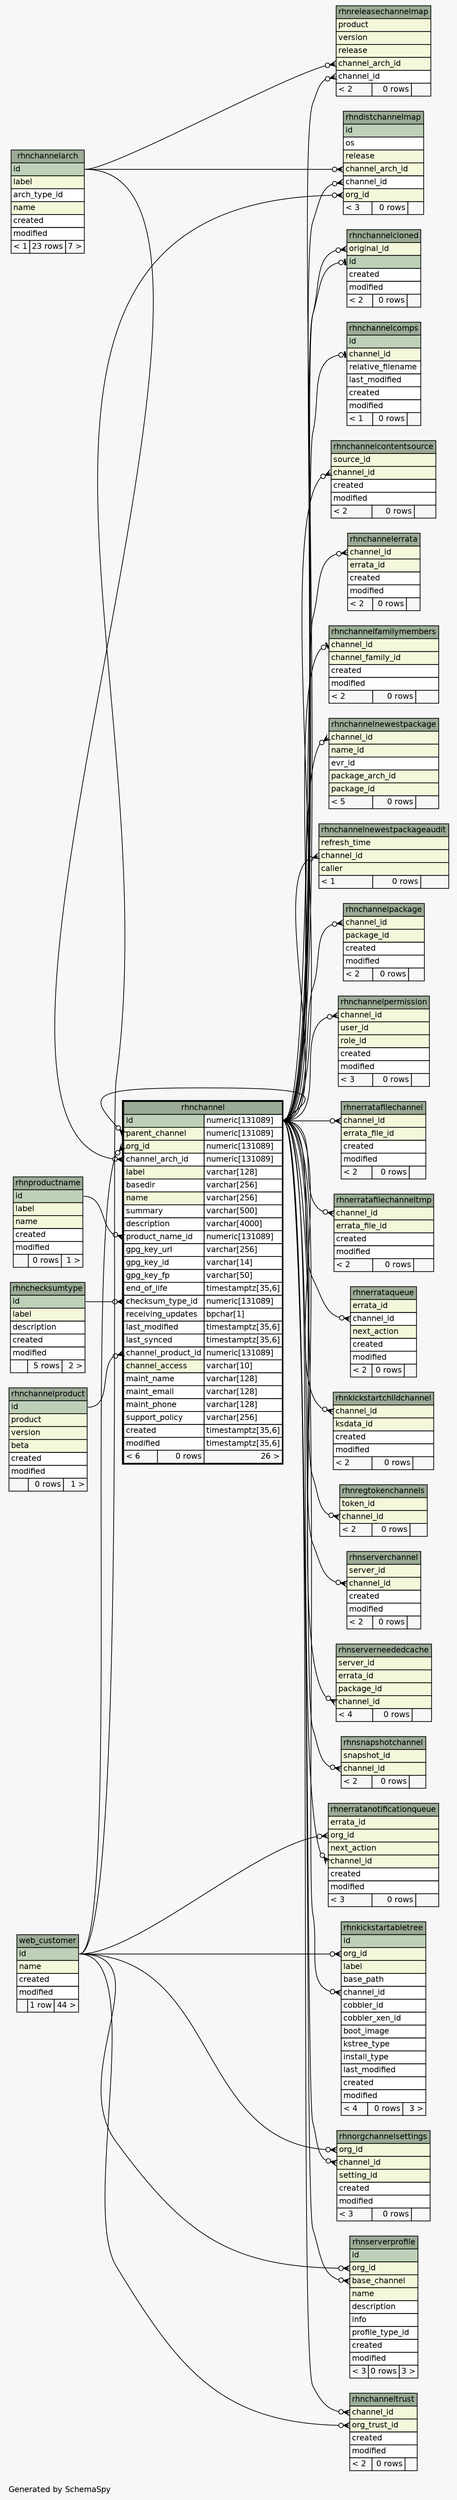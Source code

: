 // dot 2.26.0 on Linux 2.6.32-696.6.3.el6.x86_64
// SchemaSpy rev 590
digraph "oneDegreeRelationshipsDiagram" {
  graph [
    rankdir="RL"
    bgcolor="#f7f7f7"
    label="\nGenerated by SchemaSpy"
    labeljust="l"
    nodesep="0.18"
    ranksep="0.46"
    fontname="Helvetica"
    fontsize="11"
  ];
  node [
    fontname="Helvetica"
    fontsize="11"
    shape="plaintext"
  ];
  edge [
    arrowsize="0.8"
  ];
  "rhnchannel":"channel_arch_id":w -> "rhnchannelarch":"id":e [arrowhead=none dir=back arrowtail=crowodot];
  "rhnchannel":"channel_product_id":w -> "rhnchannelproduct":"id":e [arrowhead=none dir=back arrowtail=crowodot];
  "rhnchannel":"checksum_type_id":w -> "rhnchecksumtype":"id":e [arrowhead=none dir=back arrowtail=crowodot];
  "rhnchannel":"org_id":w -> "web_customer":"id":e [arrowhead=none dir=back arrowtail=crowodot];
  "rhnchannel":"parent_channel":w -> "rhnchannel":"id.type":e [arrowhead=none dir=back arrowtail=crowodot];
  "rhnchannel":"product_name_id":w -> "rhnproductname":"id":e [arrowhead=none dir=back arrowtail=crowodot];
  "rhnchannelcloned":"id":w -> "rhnchannel":"id.type":e [arrowhead=none dir=back arrowtail=teeodot];
  "rhnchannelcloned":"original_id":w -> "rhnchannel":"id.type":e [arrowhead=none dir=back arrowtail=crowodot];
  "rhnchannelcomps":"channel_id":w -> "rhnchannel":"id.type":e [arrowhead=none dir=back arrowtail=teeodot];
  "rhnchannelcontentsource":"channel_id":w -> "rhnchannel":"id.type":e [arrowhead=none dir=back arrowtail=crowodot];
  "rhnchannelerrata":"channel_id":w -> "rhnchannel":"id.type":e [arrowhead=none dir=back arrowtail=crowodot];
  "rhnchannelfamilymembers":"channel_id":w -> "rhnchannel":"id.type":e [arrowhead=none dir=back arrowtail=teeodot];
  "rhnchannelnewestpackage":"channel_id":w -> "rhnchannel":"id.type":e [arrowhead=none dir=back arrowtail=crowodot];
  "rhnchannelnewestpackageaudit":"channel_id":w -> "rhnchannel":"id.type":e [arrowhead=none dir=back arrowtail=crowodot];
  "rhnchannelpackage":"channel_id":w -> "rhnchannel":"id.type":e [arrowhead=none dir=back arrowtail=crowodot];
  "rhnchannelpermission":"channel_id":w -> "rhnchannel":"id.type":e [arrowhead=none dir=back arrowtail=crowodot];
  "rhnchanneltrust":"channel_id":w -> "rhnchannel":"id.type":e [arrowhead=none dir=back arrowtail=crowodot];
  "rhnchanneltrust":"org_trust_id":w -> "web_customer":"id":e [arrowhead=none dir=back arrowtail=crowodot];
  "rhndistchannelmap":"channel_arch_id":w -> "rhnchannelarch":"id":e [arrowhead=none dir=back arrowtail=crowodot];
  "rhndistchannelmap":"channel_id":w -> "rhnchannel":"id.type":e [arrowhead=none dir=back arrowtail=crowodot];
  "rhndistchannelmap":"org_id":w -> "web_customer":"id":e [arrowhead=none dir=back arrowtail=crowodot];
  "rhnerratafilechannel":"channel_id":w -> "rhnchannel":"id.type":e [arrowhead=none dir=back arrowtail=crowodot];
  "rhnerratafilechanneltmp":"channel_id":w -> "rhnchannel":"id.type":e [arrowhead=none dir=back arrowtail=crowodot];
  "rhnerratanotificationqueue":"channel_id":w -> "rhnchannel":"id.type":e [arrowhead=none dir=back arrowtail=crowodot];
  "rhnerratanotificationqueue":"org_id":w -> "web_customer":"id":e [arrowhead=none dir=back arrowtail=crowodot];
  "rhnerrataqueue":"channel_id":w -> "rhnchannel":"id.type":e [arrowhead=none dir=back arrowtail=crowodot];
  "rhnkickstartabletree":"channel_id":w -> "rhnchannel":"id.type":e [arrowhead=none dir=back arrowtail=crowodot];
  "rhnkickstartabletree":"org_id":w -> "web_customer":"id":e [arrowhead=none dir=back arrowtail=crowodot];
  "rhnkickstartchildchannel":"channel_id":w -> "rhnchannel":"id.type":e [arrowhead=none dir=back arrowtail=crowodot];
  "rhnorgchannelsettings":"channel_id":w -> "rhnchannel":"id.type":e [arrowhead=none dir=back arrowtail=crowodot];
  "rhnorgchannelsettings":"org_id":w -> "web_customer":"id":e [arrowhead=none dir=back arrowtail=crowodot];
  "rhnregtokenchannels":"channel_id":w -> "rhnchannel":"id.type":e [arrowhead=none dir=back arrowtail=crowodot];
  "rhnreleasechannelmap":"channel_arch_id":w -> "rhnchannelarch":"id":e [arrowhead=none dir=back arrowtail=crowodot];
  "rhnreleasechannelmap":"channel_id":w -> "rhnchannel":"id.type":e [arrowhead=none dir=back arrowtail=crowodot];
  "rhnserverchannel":"channel_id":w -> "rhnchannel":"id.type":e [arrowhead=none dir=back arrowtail=crowodot];
  "rhnserverneededcache":"channel_id":w -> "rhnchannel":"id.type":e [arrowhead=none dir=back arrowtail=crowodot];
  "rhnserverprofile":"base_channel":w -> "rhnchannel":"id.type":e [arrowhead=none dir=back arrowtail=crowodot];
  "rhnserverprofile":"org_id":w -> "web_customer":"id":e [arrowhead=none dir=back arrowtail=crowodot];
  "rhnsnapshotchannel":"channel_id":w -> "rhnchannel":"id.type":e [arrowhead=none dir=back arrowtail=crowodot];
  "rhnchannel" [
    label=<
    <TABLE BORDER="2" CELLBORDER="1" CELLSPACING="0" BGCOLOR="#ffffff">
      <TR><TD COLSPAN="3" BGCOLOR="#9bab96" ALIGN="CENTER">rhnchannel</TD></TR>
      <TR><TD PORT="id" COLSPAN="2" BGCOLOR="#bed1b8" ALIGN="LEFT">id</TD><TD PORT="id.type" ALIGN="LEFT">numeric[131089]</TD></TR>
      <TR><TD PORT="parent_channel" COLSPAN="2" BGCOLOR="#f4f7da" ALIGN="LEFT">parent_channel</TD><TD PORT="parent_channel.type" ALIGN="LEFT">numeric[131089]</TD></TR>
      <TR><TD PORT="org_id" COLSPAN="2" BGCOLOR="#f4f7da" ALIGN="LEFT">org_id</TD><TD PORT="org_id.type" ALIGN="LEFT">numeric[131089]</TD></TR>
      <TR><TD PORT="channel_arch_id" COLSPAN="2" ALIGN="LEFT">channel_arch_id</TD><TD PORT="channel_arch_id.type" ALIGN="LEFT">numeric[131089]</TD></TR>
      <TR><TD PORT="label" COLSPAN="2" BGCOLOR="#f4f7da" ALIGN="LEFT">label</TD><TD PORT="label.type" ALIGN="LEFT">varchar[128]</TD></TR>
      <TR><TD PORT="basedir" COLSPAN="2" ALIGN="LEFT">basedir</TD><TD PORT="basedir.type" ALIGN="LEFT">varchar[256]</TD></TR>
      <TR><TD PORT="name" COLSPAN="2" BGCOLOR="#f4f7da" ALIGN="LEFT">name</TD><TD PORT="name.type" ALIGN="LEFT">varchar[256]</TD></TR>
      <TR><TD PORT="summary" COLSPAN="2" ALIGN="LEFT">summary</TD><TD PORT="summary.type" ALIGN="LEFT">varchar[500]</TD></TR>
      <TR><TD PORT="description" COLSPAN="2" ALIGN="LEFT">description</TD><TD PORT="description.type" ALIGN="LEFT">varchar[4000]</TD></TR>
      <TR><TD PORT="product_name_id" COLSPAN="2" ALIGN="LEFT">product_name_id</TD><TD PORT="product_name_id.type" ALIGN="LEFT">numeric[131089]</TD></TR>
      <TR><TD PORT="gpg_key_url" COLSPAN="2" ALIGN="LEFT">gpg_key_url</TD><TD PORT="gpg_key_url.type" ALIGN="LEFT">varchar[256]</TD></TR>
      <TR><TD PORT="gpg_key_id" COLSPAN="2" ALIGN="LEFT">gpg_key_id</TD><TD PORT="gpg_key_id.type" ALIGN="LEFT">varchar[14]</TD></TR>
      <TR><TD PORT="gpg_key_fp" COLSPAN="2" ALIGN="LEFT">gpg_key_fp</TD><TD PORT="gpg_key_fp.type" ALIGN="LEFT">varchar[50]</TD></TR>
      <TR><TD PORT="end_of_life" COLSPAN="2" ALIGN="LEFT">end_of_life</TD><TD PORT="end_of_life.type" ALIGN="LEFT">timestamptz[35,6]</TD></TR>
      <TR><TD PORT="checksum_type_id" COLSPAN="2" ALIGN="LEFT">checksum_type_id</TD><TD PORT="checksum_type_id.type" ALIGN="LEFT">numeric[131089]</TD></TR>
      <TR><TD PORT="receiving_updates" COLSPAN="2" ALIGN="LEFT">receiving_updates</TD><TD PORT="receiving_updates.type" ALIGN="LEFT">bpchar[1]</TD></TR>
      <TR><TD PORT="last_modified" COLSPAN="2" ALIGN="LEFT">last_modified</TD><TD PORT="last_modified.type" ALIGN="LEFT">timestamptz[35,6]</TD></TR>
      <TR><TD PORT="last_synced" COLSPAN="2" ALIGN="LEFT">last_synced</TD><TD PORT="last_synced.type" ALIGN="LEFT">timestamptz[35,6]</TD></TR>
      <TR><TD PORT="channel_product_id" COLSPAN="2" ALIGN="LEFT">channel_product_id</TD><TD PORT="channel_product_id.type" ALIGN="LEFT">numeric[131089]</TD></TR>
      <TR><TD PORT="channel_access" COLSPAN="2" BGCOLOR="#f4f7da" ALIGN="LEFT">channel_access</TD><TD PORT="channel_access.type" ALIGN="LEFT">varchar[10]</TD></TR>
      <TR><TD PORT="maint_name" COLSPAN="2" ALIGN="LEFT">maint_name</TD><TD PORT="maint_name.type" ALIGN="LEFT">varchar[128]</TD></TR>
      <TR><TD PORT="maint_email" COLSPAN="2" ALIGN="LEFT">maint_email</TD><TD PORT="maint_email.type" ALIGN="LEFT">varchar[128]</TD></TR>
      <TR><TD PORT="maint_phone" COLSPAN="2" ALIGN="LEFT">maint_phone</TD><TD PORT="maint_phone.type" ALIGN="LEFT">varchar[128]</TD></TR>
      <TR><TD PORT="support_policy" COLSPAN="2" ALIGN="LEFT">support_policy</TD><TD PORT="support_policy.type" ALIGN="LEFT">varchar[256]</TD></TR>
      <TR><TD PORT="created" COLSPAN="2" ALIGN="LEFT">created</TD><TD PORT="created.type" ALIGN="LEFT">timestamptz[35,6]</TD></TR>
      <TR><TD PORT="modified" COLSPAN="2" ALIGN="LEFT">modified</TD><TD PORT="modified.type" ALIGN="LEFT">timestamptz[35,6]</TD></TR>
      <TR><TD ALIGN="LEFT" BGCOLOR="#f7f7f7">&lt; 6</TD><TD ALIGN="RIGHT" BGCOLOR="#f7f7f7">0 rows</TD><TD ALIGN="RIGHT" BGCOLOR="#f7f7f7">26 &gt;</TD></TR>
    </TABLE>>
    URL="rhnchannel.html"
    tooltip="rhnchannel"
  ];
  "rhnchannelarch" [
    label=<
    <TABLE BORDER="0" CELLBORDER="1" CELLSPACING="0" BGCOLOR="#ffffff">
      <TR><TD COLSPAN="3" BGCOLOR="#9bab96" ALIGN="CENTER">rhnchannelarch</TD></TR>
      <TR><TD PORT="id" COLSPAN="3" BGCOLOR="#bed1b8" ALIGN="LEFT">id</TD></TR>
      <TR><TD PORT="label" COLSPAN="3" BGCOLOR="#f4f7da" ALIGN="LEFT">label</TD></TR>
      <TR><TD PORT="arch_type_id" COLSPAN="3" ALIGN="LEFT">arch_type_id</TD></TR>
      <TR><TD PORT="name" COLSPAN="3" BGCOLOR="#f4f7da" ALIGN="LEFT">name</TD></TR>
      <TR><TD PORT="created" COLSPAN="3" ALIGN="LEFT">created</TD></TR>
      <TR><TD PORT="modified" COLSPAN="3" ALIGN="LEFT">modified</TD></TR>
      <TR><TD ALIGN="LEFT" BGCOLOR="#f7f7f7">&lt; 1</TD><TD ALIGN="RIGHT" BGCOLOR="#f7f7f7">23 rows</TD><TD ALIGN="RIGHT" BGCOLOR="#f7f7f7">7 &gt;</TD></TR>
    </TABLE>>
    URL="rhnchannelarch.html"
    tooltip="rhnchannelarch"
  ];
  "rhnchannelcloned" [
    label=<
    <TABLE BORDER="0" CELLBORDER="1" CELLSPACING="0" BGCOLOR="#ffffff">
      <TR><TD COLSPAN="3" BGCOLOR="#9bab96" ALIGN="CENTER">rhnchannelcloned</TD></TR>
      <TR><TD PORT="original_id" COLSPAN="3" BGCOLOR="#f4f7da" ALIGN="LEFT">original_id</TD></TR>
      <TR><TD PORT="id" COLSPAN="3" BGCOLOR="#bed1b8" ALIGN="LEFT">id</TD></TR>
      <TR><TD PORT="created" COLSPAN="3" ALIGN="LEFT">created</TD></TR>
      <TR><TD PORT="modified" COLSPAN="3" ALIGN="LEFT">modified</TD></TR>
      <TR><TD ALIGN="LEFT" BGCOLOR="#f7f7f7">&lt; 2</TD><TD ALIGN="RIGHT" BGCOLOR="#f7f7f7">0 rows</TD><TD ALIGN="RIGHT" BGCOLOR="#f7f7f7">  </TD></TR>
    </TABLE>>
    URL="rhnchannelcloned.html"
    tooltip="rhnchannelcloned"
  ];
  "rhnchannelcomps" [
    label=<
    <TABLE BORDER="0" CELLBORDER="1" CELLSPACING="0" BGCOLOR="#ffffff">
      <TR><TD COLSPAN="3" BGCOLOR="#9bab96" ALIGN="CENTER">rhnchannelcomps</TD></TR>
      <TR><TD PORT="id" COLSPAN="3" BGCOLOR="#bed1b8" ALIGN="LEFT">id</TD></TR>
      <TR><TD PORT="channel_id" COLSPAN="3" BGCOLOR="#f4f7da" ALIGN="LEFT">channel_id</TD></TR>
      <TR><TD PORT="relative_filename" COLSPAN="3" ALIGN="LEFT">relative_filename</TD></TR>
      <TR><TD PORT="last_modified" COLSPAN="3" ALIGN="LEFT">last_modified</TD></TR>
      <TR><TD PORT="created" COLSPAN="3" ALIGN="LEFT">created</TD></TR>
      <TR><TD PORT="modified" COLSPAN="3" ALIGN="LEFT">modified</TD></TR>
      <TR><TD ALIGN="LEFT" BGCOLOR="#f7f7f7">&lt; 1</TD><TD ALIGN="RIGHT" BGCOLOR="#f7f7f7">0 rows</TD><TD ALIGN="RIGHT" BGCOLOR="#f7f7f7">  </TD></TR>
    </TABLE>>
    URL="rhnchannelcomps.html"
    tooltip="rhnchannelcomps"
  ];
  "rhnchannelcontentsource" [
    label=<
    <TABLE BORDER="0" CELLBORDER="1" CELLSPACING="0" BGCOLOR="#ffffff">
      <TR><TD COLSPAN="3" BGCOLOR="#9bab96" ALIGN="CENTER">rhnchannelcontentsource</TD></TR>
      <TR><TD PORT="source_id" COLSPAN="3" BGCOLOR="#f4f7da" ALIGN="LEFT">source_id</TD></TR>
      <TR><TD PORT="channel_id" COLSPAN="3" BGCOLOR="#f4f7da" ALIGN="LEFT">channel_id</TD></TR>
      <TR><TD PORT="created" COLSPAN="3" ALIGN="LEFT">created</TD></TR>
      <TR><TD PORT="modified" COLSPAN="3" ALIGN="LEFT">modified</TD></TR>
      <TR><TD ALIGN="LEFT" BGCOLOR="#f7f7f7">&lt; 2</TD><TD ALIGN="RIGHT" BGCOLOR="#f7f7f7">0 rows</TD><TD ALIGN="RIGHT" BGCOLOR="#f7f7f7">  </TD></TR>
    </TABLE>>
    URL="rhnchannelcontentsource.html"
    tooltip="rhnchannelcontentsource"
  ];
  "rhnchannelerrata" [
    label=<
    <TABLE BORDER="0" CELLBORDER="1" CELLSPACING="0" BGCOLOR="#ffffff">
      <TR><TD COLSPAN="3" BGCOLOR="#9bab96" ALIGN="CENTER">rhnchannelerrata</TD></TR>
      <TR><TD PORT="channel_id" COLSPAN="3" BGCOLOR="#f4f7da" ALIGN="LEFT">channel_id</TD></TR>
      <TR><TD PORT="errata_id" COLSPAN="3" BGCOLOR="#f4f7da" ALIGN="LEFT">errata_id</TD></TR>
      <TR><TD PORT="created" COLSPAN="3" ALIGN="LEFT">created</TD></TR>
      <TR><TD PORT="modified" COLSPAN="3" ALIGN="LEFT">modified</TD></TR>
      <TR><TD ALIGN="LEFT" BGCOLOR="#f7f7f7">&lt; 2</TD><TD ALIGN="RIGHT" BGCOLOR="#f7f7f7">0 rows</TD><TD ALIGN="RIGHT" BGCOLOR="#f7f7f7">  </TD></TR>
    </TABLE>>
    URL="rhnchannelerrata.html"
    tooltip="rhnchannelerrata"
  ];
  "rhnchannelfamilymembers" [
    label=<
    <TABLE BORDER="0" CELLBORDER="1" CELLSPACING="0" BGCOLOR="#ffffff">
      <TR><TD COLSPAN="3" BGCOLOR="#9bab96" ALIGN="CENTER">rhnchannelfamilymembers</TD></TR>
      <TR><TD PORT="channel_id" COLSPAN="3" BGCOLOR="#f4f7da" ALIGN="LEFT">channel_id</TD></TR>
      <TR><TD PORT="channel_family_id" COLSPAN="3" BGCOLOR="#f4f7da" ALIGN="LEFT">channel_family_id</TD></TR>
      <TR><TD PORT="created" COLSPAN="3" ALIGN="LEFT">created</TD></TR>
      <TR><TD PORT="modified" COLSPAN="3" ALIGN="LEFT">modified</TD></TR>
      <TR><TD ALIGN="LEFT" BGCOLOR="#f7f7f7">&lt; 2</TD><TD ALIGN="RIGHT" BGCOLOR="#f7f7f7">0 rows</TD><TD ALIGN="RIGHT" BGCOLOR="#f7f7f7">  </TD></TR>
    </TABLE>>
    URL="rhnchannelfamilymembers.html"
    tooltip="rhnchannelfamilymembers"
  ];
  "rhnchannelnewestpackage" [
    label=<
    <TABLE BORDER="0" CELLBORDER="1" CELLSPACING="0" BGCOLOR="#ffffff">
      <TR><TD COLSPAN="3" BGCOLOR="#9bab96" ALIGN="CENTER">rhnchannelnewestpackage</TD></TR>
      <TR><TD PORT="channel_id" COLSPAN="3" BGCOLOR="#f4f7da" ALIGN="LEFT">channel_id</TD></TR>
      <TR><TD PORT="name_id" COLSPAN="3" BGCOLOR="#f4f7da" ALIGN="LEFT">name_id</TD></TR>
      <TR><TD PORT="evr_id" COLSPAN="3" ALIGN="LEFT">evr_id</TD></TR>
      <TR><TD PORT="package_arch_id" COLSPAN="3" BGCOLOR="#f4f7da" ALIGN="LEFT">package_arch_id</TD></TR>
      <TR><TD PORT="package_id" COLSPAN="3" BGCOLOR="#f4f7da" ALIGN="LEFT">package_id</TD></TR>
      <TR><TD ALIGN="LEFT" BGCOLOR="#f7f7f7">&lt; 5</TD><TD ALIGN="RIGHT" BGCOLOR="#f7f7f7">0 rows</TD><TD ALIGN="RIGHT" BGCOLOR="#f7f7f7">  </TD></TR>
    </TABLE>>
    URL="rhnchannelnewestpackage.html"
    tooltip="rhnchannelnewestpackage"
  ];
  "rhnchannelnewestpackageaudit" [
    label=<
    <TABLE BORDER="0" CELLBORDER="1" CELLSPACING="0" BGCOLOR="#ffffff">
      <TR><TD COLSPAN="3" BGCOLOR="#9bab96" ALIGN="CENTER">rhnchannelnewestpackageaudit</TD></TR>
      <TR><TD PORT="refresh_time" COLSPAN="3" BGCOLOR="#f4f7da" ALIGN="LEFT">refresh_time</TD></TR>
      <TR><TD PORT="channel_id" COLSPAN="3" BGCOLOR="#f4f7da" ALIGN="LEFT">channel_id</TD></TR>
      <TR><TD PORT="caller" COLSPAN="3" BGCOLOR="#f4f7da" ALIGN="LEFT">caller</TD></TR>
      <TR><TD ALIGN="LEFT" BGCOLOR="#f7f7f7">&lt; 1</TD><TD ALIGN="RIGHT" BGCOLOR="#f7f7f7">0 rows</TD><TD ALIGN="RIGHT" BGCOLOR="#f7f7f7">  </TD></TR>
    </TABLE>>
    URL="rhnchannelnewestpackageaudit.html"
    tooltip="rhnchannelnewestpackageaudit"
  ];
  "rhnchannelpackage" [
    label=<
    <TABLE BORDER="0" CELLBORDER="1" CELLSPACING="0" BGCOLOR="#ffffff">
      <TR><TD COLSPAN="3" BGCOLOR="#9bab96" ALIGN="CENTER">rhnchannelpackage</TD></TR>
      <TR><TD PORT="channel_id" COLSPAN="3" BGCOLOR="#f4f7da" ALIGN="LEFT">channel_id</TD></TR>
      <TR><TD PORT="package_id" COLSPAN="3" BGCOLOR="#f4f7da" ALIGN="LEFT">package_id</TD></TR>
      <TR><TD PORT="created" COLSPAN="3" ALIGN="LEFT">created</TD></TR>
      <TR><TD PORT="modified" COLSPAN="3" ALIGN="LEFT">modified</TD></TR>
      <TR><TD ALIGN="LEFT" BGCOLOR="#f7f7f7">&lt; 2</TD><TD ALIGN="RIGHT" BGCOLOR="#f7f7f7">0 rows</TD><TD ALIGN="RIGHT" BGCOLOR="#f7f7f7">  </TD></TR>
    </TABLE>>
    URL="rhnchannelpackage.html"
    tooltip="rhnchannelpackage"
  ];
  "rhnchannelpermission" [
    label=<
    <TABLE BORDER="0" CELLBORDER="1" CELLSPACING="0" BGCOLOR="#ffffff">
      <TR><TD COLSPAN="3" BGCOLOR="#9bab96" ALIGN="CENTER">rhnchannelpermission</TD></TR>
      <TR><TD PORT="channel_id" COLSPAN="3" BGCOLOR="#f4f7da" ALIGN="LEFT">channel_id</TD></TR>
      <TR><TD PORT="user_id" COLSPAN="3" BGCOLOR="#f4f7da" ALIGN="LEFT">user_id</TD></TR>
      <TR><TD PORT="role_id" COLSPAN="3" BGCOLOR="#f4f7da" ALIGN="LEFT">role_id</TD></TR>
      <TR><TD PORT="created" COLSPAN="3" ALIGN="LEFT">created</TD></TR>
      <TR><TD PORT="modified" COLSPAN="3" ALIGN="LEFT">modified</TD></TR>
      <TR><TD ALIGN="LEFT" BGCOLOR="#f7f7f7">&lt; 3</TD><TD ALIGN="RIGHT" BGCOLOR="#f7f7f7">0 rows</TD><TD ALIGN="RIGHT" BGCOLOR="#f7f7f7">  </TD></TR>
    </TABLE>>
    URL="rhnchannelpermission.html"
    tooltip="rhnchannelpermission"
  ];
  "rhnchannelproduct" [
    label=<
    <TABLE BORDER="0" CELLBORDER="1" CELLSPACING="0" BGCOLOR="#ffffff">
      <TR><TD COLSPAN="3" BGCOLOR="#9bab96" ALIGN="CENTER">rhnchannelproduct</TD></TR>
      <TR><TD PORT="id" COLSPAN="3" BGCOLOR="#bed1b8" ALIGN="LEFT">id</TD></TR>
      <TR><TD PORT="product" COLSPAN="3" BGCOLOR="#f4f7da" ALIGN="LEFT">product</TD></TR>
      <TR><TD PORT="version" COLSPAN="3" BGCOLOR="#f4f7da" ALIGN="LEFT">version</TD></TR>
      <TR><TD PORT="beta" COLSPAN="3" BGCOLOR="#f4f7da" ALIGN="LEFT">beta</TD></TR>
      <TR><TD PORT="created" COLSPAN="3" ALIGN="LEFT">created</TD></TR>
      <TR><TD PORT="modified" COLSPAN="3" ALIGN="LEFT">modified</TD></TR>
      <TR><TD ALIGN="LEFT" BGCOLOR="#f7f7f7">  </TD><TD ALIGN="RIGHT" BGCOLOR="#f7f7f7">0 rows</TD><TD ALIGN="RIGHT" BGCOLOR="#f7f7f7">1 &gt;</TD></TR>
    </TABLE>>
    URL="rhnchannelproduct.html"
    tooltip="rhnchannelproduct"
  ];
  "rhnchanneltrust" [
    label=<
    <TABLE BORDER="0" CELLBORDER="1" CELLSPACING="0" BGCOLOR="#ffffff">
      <TR><TD COLSPAN="3" BGCOLOR="#9bab96" ALIGN="CENTER">rhnchanneltrust</TD></TR>
      <TR><TD PORT="channel_id" COLSPAN="3" BGCOLOR="#f4f7da" ALIGN="LEFT">channel_id</TD></TR>
      <TR><TD PORT="org_trust_id" COLSPAN="3" BGCOLOR="#f4f7da" ALIGN="LEFT">org_trust_id</TD></TR>
      <TR><TD PORT="created" COLSPAN="3" ALIGN="LEFT">created</TD></TR>
      <TR><TD PORT="modified" COLSPAN="3" ALIGN="LEFT">modified</TD></TR>
      <TR><TD ALIGN="LEFT" BGCOLOR="#f7f7f7">&lt; 2</TD><TD ALIGN="RIGHT" BGCOLOR="#f7f7f7">0 rows</TD><TD ALIGN="RIGHT" BGCOLOR="#f7f7f7">  </TD></TR>
    </TABLE>>
    URL="rhnchanneltrust.html"
    tooltip="rhnchanneltrust"
  ];
  "rhnchecksumtype" [
    label=<
    <TABLE BORDER="0" CELLBORDER="1" CELLSPACING="0" BGCOLOR="#ffffff">
      <TR><TD COLSPAN="3" BGCOLOR="#9bab96" ALIGN="CENTER">rhnchecksumtype</TD></TR>
      <TR><TD PORT="id" COLSPAN="3" BGCOLOR="#bed1b8" ALIGN="LEFT">id</TD></TR>
      <TR><TD PORT="label" COLSPAN="3" BGCOLOR="#f4f7da" ALIGN="LEFT">label</TD></TR>
      <TR><TD PORT="description" COLSPAN="3" ALIGN="LEFT">description</TD></TR>
      <TR><TD PORT="created" COLSPAN="3" ALIGN="LEFT">created</TD></TR>
      <TR><TD PORT="modified" COLSPAN="3" ALIGN="LEFT">modified</TD></TR>
      <TR><TD ALIGN="LEFT" BGCOLOR="#f7f7f7">  </TD><TD ALIGN="RIGHT" BGCOLOR="#f7f7f7">5 rows</TD><TD ALIGN="RIGHT" BGCOLOR="#f7f7f7">2 &gt;</TD></TR>
    </TABLE>>
    URL="rhnchecksumtype.html"
    tooltip="rhnchecksumtype"
  ];
  "rhndistchannelmap" [
    label=<
    <TABLE BORDER="0" CELLBORDER="1" CELLSPACING="0" BGCOLOR="#ffffff">
      <TR><TD COLSPAN="3" BGCOLOR="#9bab96" ALIGN="CENTER">rhndistchannelmap</TD></TR>
      <TR><TD PORT="id" COLSPAN="3" BGCOLOR="#bed1b8" ALIGN="LEFT">id</TD></TR>
      <TR><TD PORT="os" COLSPAN="3" ALIGN="LEFT">os</TD></TR>
      <TR><TD PORT="release" COLSPAN="3" BGCOLOR="#f4f7da" ALIGN="LEFT">release</TD></TR>
      <TR><TD PORT="channel_arch_id" COLSPAN="3" BGCOLOR="#f4f7da" ALIGN="LEFT">channel_arch_id</TD></TR>
      <TR><TD PORT="channel_id" COLSPAN="3" ALIGN="LEFT">channel_id</TD></TR>
      <TR><TD PORT="org_id" COLSPAN="3" BGCOLOR="#f4f7da" ALIGN="LEFT">org_id</TD></TR>
      <TR><TD ALIGN="LEFT" BGCOLOR="#f7f7f7">&lt; 3</TD><TD ALIGN="RIGHT" BGCOLOR="#f7f7f7">0 rows</TD><TD ALIGN="RIGHT" BGCOLOR="#f7f7f7">  </TD></TR>
    </TABLE>>
    URL="rhndistchannelmap.html"
    tooltip="rhndistchannelmap"
  ];
  "rhnerratafilechannel" [
    label=<
    <TABLE BORDER="0" CELLBORDER="1" CELLSPACING="0" BGCOLOR="#ffffff">
      <TR><TD COLSPAN="3" BGCOLOR="#9bab96" ALIGN="CENTER">rhnerratafilechannel</TD></TR>
      <TR><TD PORT="channel_id" COLSPAN="3" BGCOLOR="#f4f7da" ALIGN="LEFT">channel_id</TD></TR>
      <TR><TD PORT="errata_file_id" COLSPAN="3" BGCOLOR="#f4f7da" ALIGN="LEFT">errata_file_id</TD></TR>
      <TR><TD PORT="created" COLSPAN="3" ALIGN="LEFT">created</TD></TR>
      <TR><TD PORT="modified" COLSPAN="3" ALIGN="LEFT">modified</TD></TR>
      <TR><TD ALIGN="LEFT" BGCOLOR="#f7f7f7">&lt; 2</TD><TD ALIGN="RIGHT" BGCOLOR="#f7f7f7">0 rows</TD><TD ALIGN="RIGHT" BGCOLOR="#f7f7f7">  </TD></TR>
    </TABLE>>
    URL="rhnerratafilechannel.html"
    tooltip="rhnerratafilechannel"
  ];
  "rhnerratafilechanneltmp" [
    label=<
    <TABLE BORDER="0" CELLBORDER="1" CELLSPACING="0" BGCOLOR="#ffffff">
      <TR><TD COLSPAN="3" BGCOLOR="#9bab96" ALIGN="CENTER">rhnerratafilechanneltmp</TD></TR>
      <TR><TD PORT="channel_id" COLSPAN="3" BGCOLOR="#f4f7da" ALIGN="LEFT">channel_id</TD></TR>
      <TR><TD PORT="errata_file_id" COLSPAN="3" BGCOLOR="#f4f7da" ALIGN="LEFT">errata_file_id</TD></TR>
      <TR><TD PORT="created" COLSPAN="3" ALIGN="LEFT">created</TD></TR>
      <TR><TD PORT="modified" COLSPAN="3" ALIGN="LEFT">modified</TD></TR>
      <TR><TD ALIGN="LEFT" BGCOLOR="#f7f7f7">&lt; 2</TD><TD ALIGN="RIGHT" BGCOLOR="#f7f7f7">0 rows</TD><TD ALIGN="RIGHT" BGCOLOR="#f7f7f7">  </TD></TR>
    </TABLE>>
    URL="rhnerratafilechanneltmp.html"
    tooltip="rhnerratafilechanneltmp"
  ];
  "rhnerratanotificationqueue" [
    label=<
    <TABLE BORDER="0" CELLBORDER="1" CELLSPACING="0" BGCOLOR="#ffffff">
      <TR><TD COLSPAN="3" BGCOLOR="#9bab96" ALIGN="CENTER">rhnerratanotificationqueue</TD></TR>
      <TR><TD PORT="errata_id" COLSPAN="3" BGCOLOR="#f4f7da" ALIGN="LEFT">errata_id</TD></TR>
      <TR><TD PORT="org_id" COLSPAN="3" BGCOLOR="#f4f7da" ALIGN="LEFT">org_id</TD></TR>
      <TR><TD PORT="next_action" COLSPAN="3" BGCOLOR="#f4f7da" ALIGN="LEFT">next_action</TD></TR>
      <TR><TD PORT="channel_id" COLSPAN="3" BGCOLOR="#f4f7da" ALIGN="LEFT">channel_id</TD></TR>
      <TR><TD PORT="created" COLSPAN="3" ALIGN="LEFT">created</TD></TR>
      <TR><TD PORT="modified" COLSPAN="3" ALIGN="LEFT">modified</TD></TR>
      <TR><TD ALIGN="LEFT" BGCOLOR="#f7f7f7">&lt; 3</TD><TD ALIGN="RIGHT" BGCOLOR="#f7f7f7">0 rows</TD><TD ALIGN="RIGHT" BGCOLOR="#f7f7f7">  </TD></TR>
    </TABLE>>
    URL="rhnerratanotificationqueue.html"
    tooltip="rhnerratanotificationqueue"
  ];
  "rhnerrataqueue" [
    label=<
    <TABLE BORDER="0" CELLBORDER="1" CELLSPACING="0" BGCOLOR="#ffffff">
      <TR><TD COLSPAN="3" BGCOLOR="#9bab96" ALIGN="CENTER">rhnerrataqueue</TD></TR>
      <TR><TD PORT="errata_id" COLSPAN="3" BGCOLOR="#f4f7da" ALIGN="LEFT">errata_id</TD></TR>
      <TR><TD PORT="channel_id" COLSPAN="3" ALIGN="LEFT">channel_id</TD></TR>
      <TR><TD PORT="next_action" COLSPAN="3" BGCOLOR="#f4f7da" ALIGN="LEFT">next_action</TD></TR>
      <TR><TD PORT="created" COLSPAN="3" ALIGN="LEFT">created</TD></TR>
      <TR><TD PORT="modified" COLSPAN="3" ALIGN="LEFT">modified</TD></TR>
      <TR><TD ALIGN="LEFT" BGCOLOR="#f7f7f7">&lt; 2</TD><TD ALIGN="RIGHT" BGCOLOR="#f7f7f7">0 rows</TD><TD ALIGN="RIGHT" BGCOLOR="#f7f7f7">  </TD></TR>
    </TABLE>>
    URL="rhnerrataqueue.html"
    tooltip="rhnerrataqueue"
  ];
  "rhnkickstartabletree" [
    label=<
    <TABLE BORDER="0" CELLBORDER="1" CELLSPACING="0" BGCOLOR="#ffffff">
      <TR><TD COLSPAN="3" BGCOLOR="#9bab96" ALIGN="CENTER">rhnkickstartabletree</TD></TR>
      <TR><TD PORT="id" COLSPAN="3" BGCOLOR="#bed1b8" ALIGN="LEFT">id</TD></TR>
      <TR><TD PORT="org_id" COLSPAN="3" BGCOLOR="#f4f7da" ALIGN="LEFT">org_id</TD></TR>
      <TR><TD PORT="label" COLSPAN="3" BGCOLOR="#f4f7da" ALIGN="LEFT">label</TD></TR>
      <TR><TD PORT="base_path" COLSPAN="3" ALIGN="LEFT">base_path</TD></TR>
      <TR><TD PORT="channel_id" COLSPAN="3" ALIGN="LEFT">channel_id</TD></TR>
      <TR><TD PORT="cobbler_id" COLSPAN="3" ALIGN="LEFT">cobbler_id</TD></TR>
      <TR><TD PORT="cobbler_xen_id" COLSPAN="3" ALIGN="LEFT">cobbler_xen_id</TD></TR>
      <TR><TD PORT="boot_image" COLSPAN="3" ALIGN="LEFT">boot_image</TD></TR>
      <TR><TD PORT="kstree_type" COLSPAN="3" ALIGN="LEFT">kstree_type</TD></TR>
      <TR><TD PORT="install_type" COLSPAN="3" ALIGN="LEFT">install_type</TD></TR>
      <TR><TD PORT="last_modified" COLSPAN="3" ALIGN="LEFT">last_modified</TD></TR>
      <TR><TD PORT="created" COLSPAN="3" ALIGN="LEFT">created</TD></TR>
      <TR><TD PORT="modified" COLSPAN="3" ALIGN="LEFT">modified</TD></TR>
      <TR><TD ALIGN="LEFT" BGCOLOR="#f7f7f7">&lt; 4</TD><TD ALIGN="RIGHT" BGCOLOR="#f7f7f7">0 rows</TD><TD ALIGN="RIGHT" BGCOLOR="#f7f7f7">3 &gt;</TD></TR>
    </TABLE>>
    URL="rhnkickstartabletree.html"
    tooltip="rhnkickstartabletree"
  ];
  "rhnkickstartchildchannel" [
    label=<
    <TABLE BORDER="0" CELLBORDER="1" CELLSPACING="0" BGCOLOR="#ffffff">
      <TR><TD COLSPAN="3" BGCOLOR="#9bab96" ALIGN="CENTER">rhnkickstartchildchannel</TD></TR>
      <TR><TD PORT="channel_id" COLSPAN="3" BGCOLOR="#f4f7da" ALIGN="LEFT">channel_id</TD></TR>
      <TR><TD PORT="ksdata_id" COLSPAN="3" BGCOLOR="#f4f7da" ALIGN="LEFT">ksdata_id</TD></TR>
      <TR><TD PORT="created" COLSPAN="3" ALIGN="LEFT">created</TD></TR>
      <TR><TD PORT="modified" COLSPAN="3" ALIGN="LEFT">modified</TD></TR>
      <TR><TD ALIGN="LEFT" BGCOLOR="#f7f7f7">&lt; 2</TD><TD ALIGN="RIGHT" BGCOLOR="#f7f7f7">0 rows</TD><TD ALIGN="RIGHT" BGCOLOR="#f7f7f7">  </TD></TR>
    </TABLE>>
    URL="rhnkickstartchildchannel.html"
    tooltip="rhnkickstartchildchannel"
  ];
  "rhnorgchannelsettings" [
    label=<
    <TABLE BORDER="0" CELLBORDER="1" CELLSPACING="0" BGCOLOR="#ffffff">
      <TR><TD COLSPAN="3" BGCOLOR="#9bab96" ALIGN="CENTER">rhnorgchannelsettings</TD></TR>
      <TR><TD PORT="org_id" COLSPAN="3" BGCOLOR="#f4f7da" ALIGN="LEFT">org_id</TD></TR>
      <TR><TD PORT="channel_id" COLSPAN="3" BGCOLOR="#f4f7da" ALIGN="LEFT">channel_id</TD></TR>
      <TR><TD PORT="setting_id" COLSPAN="3" BGCOLOR="#f4f7da" ALIGN="LEFT">setting_id</TD></TR>
      <TR><TD PORT="created" COLSPAN="3" ALIGN="LEFT">created</TD></TR>
      <TR><TD PORT="modified" COLSPAN="3" ALIGN="LEFT">modified</TD></TR>
      <TR><TD ALIGN="LEFT" BGCOLOR="#f7f7f7">&lt; 3</TD><TD ALIGN="RIGHT" BGCOLOR="#f7f7f7">0 rows</TD><TD ALIGN="RIGHT" BGCOLOR="#f7f7f7">  </TD></TR>
    </TABLE>>
    URL="rhnorgchannelsettings.html"
    tooltip="rhnorgchannelsettings"
  ];
  "rhnproductname" [
    label=<
    <TABLE BORDER="0" CELLBORDER="1" CELLSPACING="0" BGCOLOR="#ffffff">
      <TR><TD COLSPAN="3" BGCOLOR="#9bab96" ALIGN="CENTER">rhnproductname</TD></TR>
      <TR><TD PORT="id" COLSPAN="3" BGCOLOR="#bed1b8" ALIGN="LEFT">id</TD></TR>
      <TR><TD PORT="label" COLSPAN="3" BGCOLOR="#f4f7da" ALIGN="LEFT">label</TD></TR>
      <TR><TD PORT="name" COLSPAN="3" BGCOLOR="#f4f7da" ALIGN="LEFT">name</TD></TR>
      <TR><TD PORT="created" COLSPAN="3" ALIGN="LEFT">created</TD></TR>
      <TR><TD PORT="modified" COLSPAN="3" ALIGN="LEFT">modified</TD></TR>
      <TR><TD ALIGN="LEFT" BGCOLOR="#f7f7f7">  </TD><TD ALIGN="RIGHT" BGCOLOR="#f7f7f7">0 rows</TD><TD ALIGN="RIGHT" BGCOLOR="#f7f7f7">1 &gt;</TD></TR>
    </TABLE>>
    URL="rhnproductname.html"
    tooltip="rhnproductname"
  ];
  "rhnregtokenchannels" [
    label=<
    <TABLE BORDER="0" CELLBORDER="1" CELLSPACING="0" BGCOLOR="#ffffff">
      <TR><TD COLSPAN="3" BGCOLOR="#9bab96" ALIGN="CENTER">rhnregtokenchannels</TD></TR>
      <TR><TD PORT="token_id" COLSPAN="3" BGCOLOR="#f4f7da" ALIGN="LEFT">token_id</TD></TR>
      <TR><TD PORT="channel_id" COLSPAN="3" BGCOLOR="#f4f7da" ALIGN="LEFT">channel_id</TD></TR>
      <TR><TD ALIGN="LEFT" BGCOLOR="#f7f7f7">&lt; 2</TD><TD ALIGN="RIGHT" BGCOLOR="#f7f7f7">0 rows</TD><TD ALIGN="RIGHT" BGCOLOR="#f7f7f7">  </TD></TR>
    </TABLE>>
    URL="rhnregtokenchannels.html"
    tooltip="rhnregtokenchannels"
  ];
  "rhnreleasechannelmap" [
    label=<
    <TABLE BORDER="0" CELLBORDER="1" CELLSPACING="0" BGCOLOR="#ffffff">
      <TR><TD COLSPAN="3" BGCOLOR="#9bab96" ALIGN="CENTER">rhnreleasechannelmap</TD></TR>
      <TR><TD PORT="product" COLSPAN="3" BGCOLOR="#f4f7da" ALIGN="LEFT">product</TD></TR>
      <TR><TD PORT="version" COLSPAN="3" BGCOLOR="#f4f7da" ALIGN="LEFT">version</TD></TR>
      <TR><TD PORT="release" COLSPAN="3" BGCOLOR="#f4f7da" ALIGN="LEFT">release</TD></TR>
      <TR><TD PORT="channel_arch_id" COLSPAN="3" BGCOLOR="#f4f7da" ALIGN="LEFT">channel_arch_id</TD></TR>
      <TR><TD PORT="channel_id" COLSPAN="3" ALIGN="LEFT">channel_id</TD></TR>
      <TR><TD ALIGN="LEFT" BGCOLOR="#f7f7f7">&lt; 2</TD><TD ALIGN="RIGHT" BGCOLOR="#f7f7f7">0 rows</TD><TD ALIGN="RIGHT" BGCOLOR="#f7f7f7">  </TD></TR>
    </TABLE>>
    URL="rhnreleasechannelmap.html"
    tooltip="rhnreleasechannelmap"
  ];
  "rhnserverchannel" [
    label=<
    <TABLE BORDER="0" CELLBORDER="1" CELLSPACING="0" BGCOLOR="#ffffff">
      <TR><TD COLSPAN="3" BGCOLOR="#9bab96" ALIGN="CENTER">rhnserverchannel</TD></TR>
      <TR><TD PORT="server_id" COLSPAN="3" BGCOLOR="#f4f7da" ALIGN="LEFT">server_id</TD></TR>
      <TR><TD PORT="channel_id" COLSPAN="3" BGCOLOR="#f4f7da" ALIGN="LEFT">channel_id</TD></TR>
      <TR><TD PORT="created" COLSPAN="3" ALIGN="LEFT">created</TD></TR>
      <TR><TD PORT="modified" COLSPAN="3" ALIGN="LEFT">modified</TD></TR>
      <TR><TD ALIGN="LEFT" BGCOLOR="#f7f7f7">&lt; 2</TD><TD ALIGN="RIGHT" BGCOLOR="#f7f7f7">0 rows</TD><TD ALIGN="RIGHT" BGCOLOR="#f7f7f7">  </TD></TR>
    </TABLE>>
    URL="rhnserverchannel.html"
    tooltip="rhnserverchannel"
  ];
  "rhnserverneededcache" [
    label=<
    <TABLE BORDER="0" CELLBORDER="1" CELLSPACING="0" BGCOLOR="#ffffff">
      <TR><TD COLSPAN="3" BGCOLOR="#9bab96" ALIGN="CENTER">rhnserverneededcache</TD></TR>
      <TR><TD PORT="server_id" COLSPAN="3" BGCOLOR="#f4f7da" ALIGN="LEFT">server_id</TD></TR>
      <TR><TD PORT="errata_id" COLSPAN="3" BGCOLOR="#f4f7da" ALIGN="LEFT">errata_id</TD></TR>
      <TR><TD PORT="package_id" COLSPAN="3" BGCOLOR="#f4f7da" ALIGN="LEFT">package_id</TD></TR>
      <TR><TD PORT="channel_id" COLSPAN="3" BGCOLOR="#f4f7da" ALIGN="LEFT">channel_id</TD></TR>
      <TR><TD ALIGN="LEFT" BGCOLOR="#f7f7f7">&lt; 4</TD><TD ALIGN="RIGHT" BGCOLOR="#f7f7f7">0 rows</TD><TD ALIGN="RIGHT" BGCOLOR="#f7f7f7">  </TD></TR>
    </TABLE>>
    URL="rhnserverneededcache.html"
    tooltip="rhnserverneededcache"
  ];
  "rhnserverprofile" [
    label=<
    <TABLE BORDER="0" CELLBORDER="1" CELLSPACING="0" BGCOLOR="#ffffff">
      <TR><TD COLSPAN="3" BGCOLOR="#9bab96" ALIGN="CENTER">rhnserverprofile</TD></TR>
      <TR><TD PORT="id" COLSPAN="3" BGCOLOR="#bed1b8" ALIGN="LEFT">id</TD></TR>
      <TR><TD PORT="org_id" COLSPAN="3" BGCOLOR="#f4f7da" ALIGN="LEFT">org_id</TD></TR>
      <TR><TD PORT="base_channel" COLSPAN="3" BGCOLOR="#f4f7da" ALIGN="LEFT">base_channel</TD></TR>
      <TR><TD PORT="name" COLSPAN="3" BGCOLOR="#f4f7da" ALIGN="LEFT">name</TD></TR>
      <TR><TD PORT="description" COLSPAN="3" ALIGN="LEFT">description</TD></TR>
      <TR><TD PORT="info" COLSPAN="3" ALIGN="LEFT">info</TD></TR>
      <TR><TD PORT="profile_type_id" COLSPAN="3" ALIGN="LEFT">profile_type_id</TD></TR>
      <TR><TD PORT="created" COLSPAN="3" ALIGN="LEFT">created</TD></TR>
      <TR><TD PORT="modified" COLSPAN="3" ALIGN="LEFT">modified</TD></TR>
      <TR><TD ALIGN="LEFT" BGCOLOR="#f7f7f7">&lt; 3</TD><TD ALIGN="RIGHT" BGCOLOR="#f7f7f7">0 rows</TD><TD ALIGN="RIGHT" BGCOLOR="#f7f7f7">3 &gt;</TD></TR>
    </TABLE>>
    URL="rhnserverprofile.html"
    tooltip="rhnserverprofile"
  ];
  "rhnsnapshotchannel" [
    label=<
    <TABLE BORDER="0" CELLBORDER="1" CELLSPACING="0" BGCOLOR="#ffffff">
      <TR><TD COLSPAN="3" BGCOLOR="#9bab96" ALIGN="CENTER">rhnsnapshotchannel</TD></TR>
      <TR><TD PORT="snapshot_id" COLSPAN="3" BGCOLOR="#f4f7da" ALIGN="LEFT">snapshot_id</TD></TR>
      <TR><TD PORT="channel_id" COLSPAN="3" BGCOLOR="#f4f7da" ALIGN="LEFT">channel_id</TD></TR>
      <TR><TD ALIGN="LEFT" BGCOLOR="#f7f7f7">&lt; 2</TD><TD ALIGN="RIGHT" BGCOLOR="#f7f7f7">0 rows</TD><TD ALIGN="RIGHT" BGCOLOR="#f7f7f7">  </TD></TR>
    </TABLE>>
    URL="rhnsnapshotchannel.html"
    tooltip="rhnsnapshotchannel"
  ];
  "web_customer" [
    label=<
    <TABLE BORDER="0" CELLBORDER="1" CELLSPACING="0" BGCOLOR="#ffffff">
      <TR><TD COLSPAN="3" BGCOLOR="#9bab96" ALIGN="CENTER">web_customer</TD></TR>
      <TR><TD PORT="id" COLSPAN="3" BGCOLOR="#bed1b8" ALIGN="LEFT">id</TD></TR>
      <TR><TD PORT="name" COLSPAN="3" BGCOLOR="#f4f7da" ALIGN="LEFT">name</TD></TR>
      <TR><TD PORT="created" COLSPAN="3" ALIGN="LEFT">created</TD></TR>
      <TR><TD PORT="modified" COLSPAN="3" ALIGN="LEFT">modified</TD></TR>
      <TR><TD ALIGN="LEFT" BGCOLOR="#f7f7f7">  </TD><TD ALIGN="RIGHT" BGCOLOR="#f7f7f7">1 row</TD><TD ALIGN="RIGHT" BGCOLOR="#f7f7f7">44 &gt;</TD></TR>
    </TABLE>>
    URL="web_customer.html"
    tooltip="web_customer"
  ];
}
